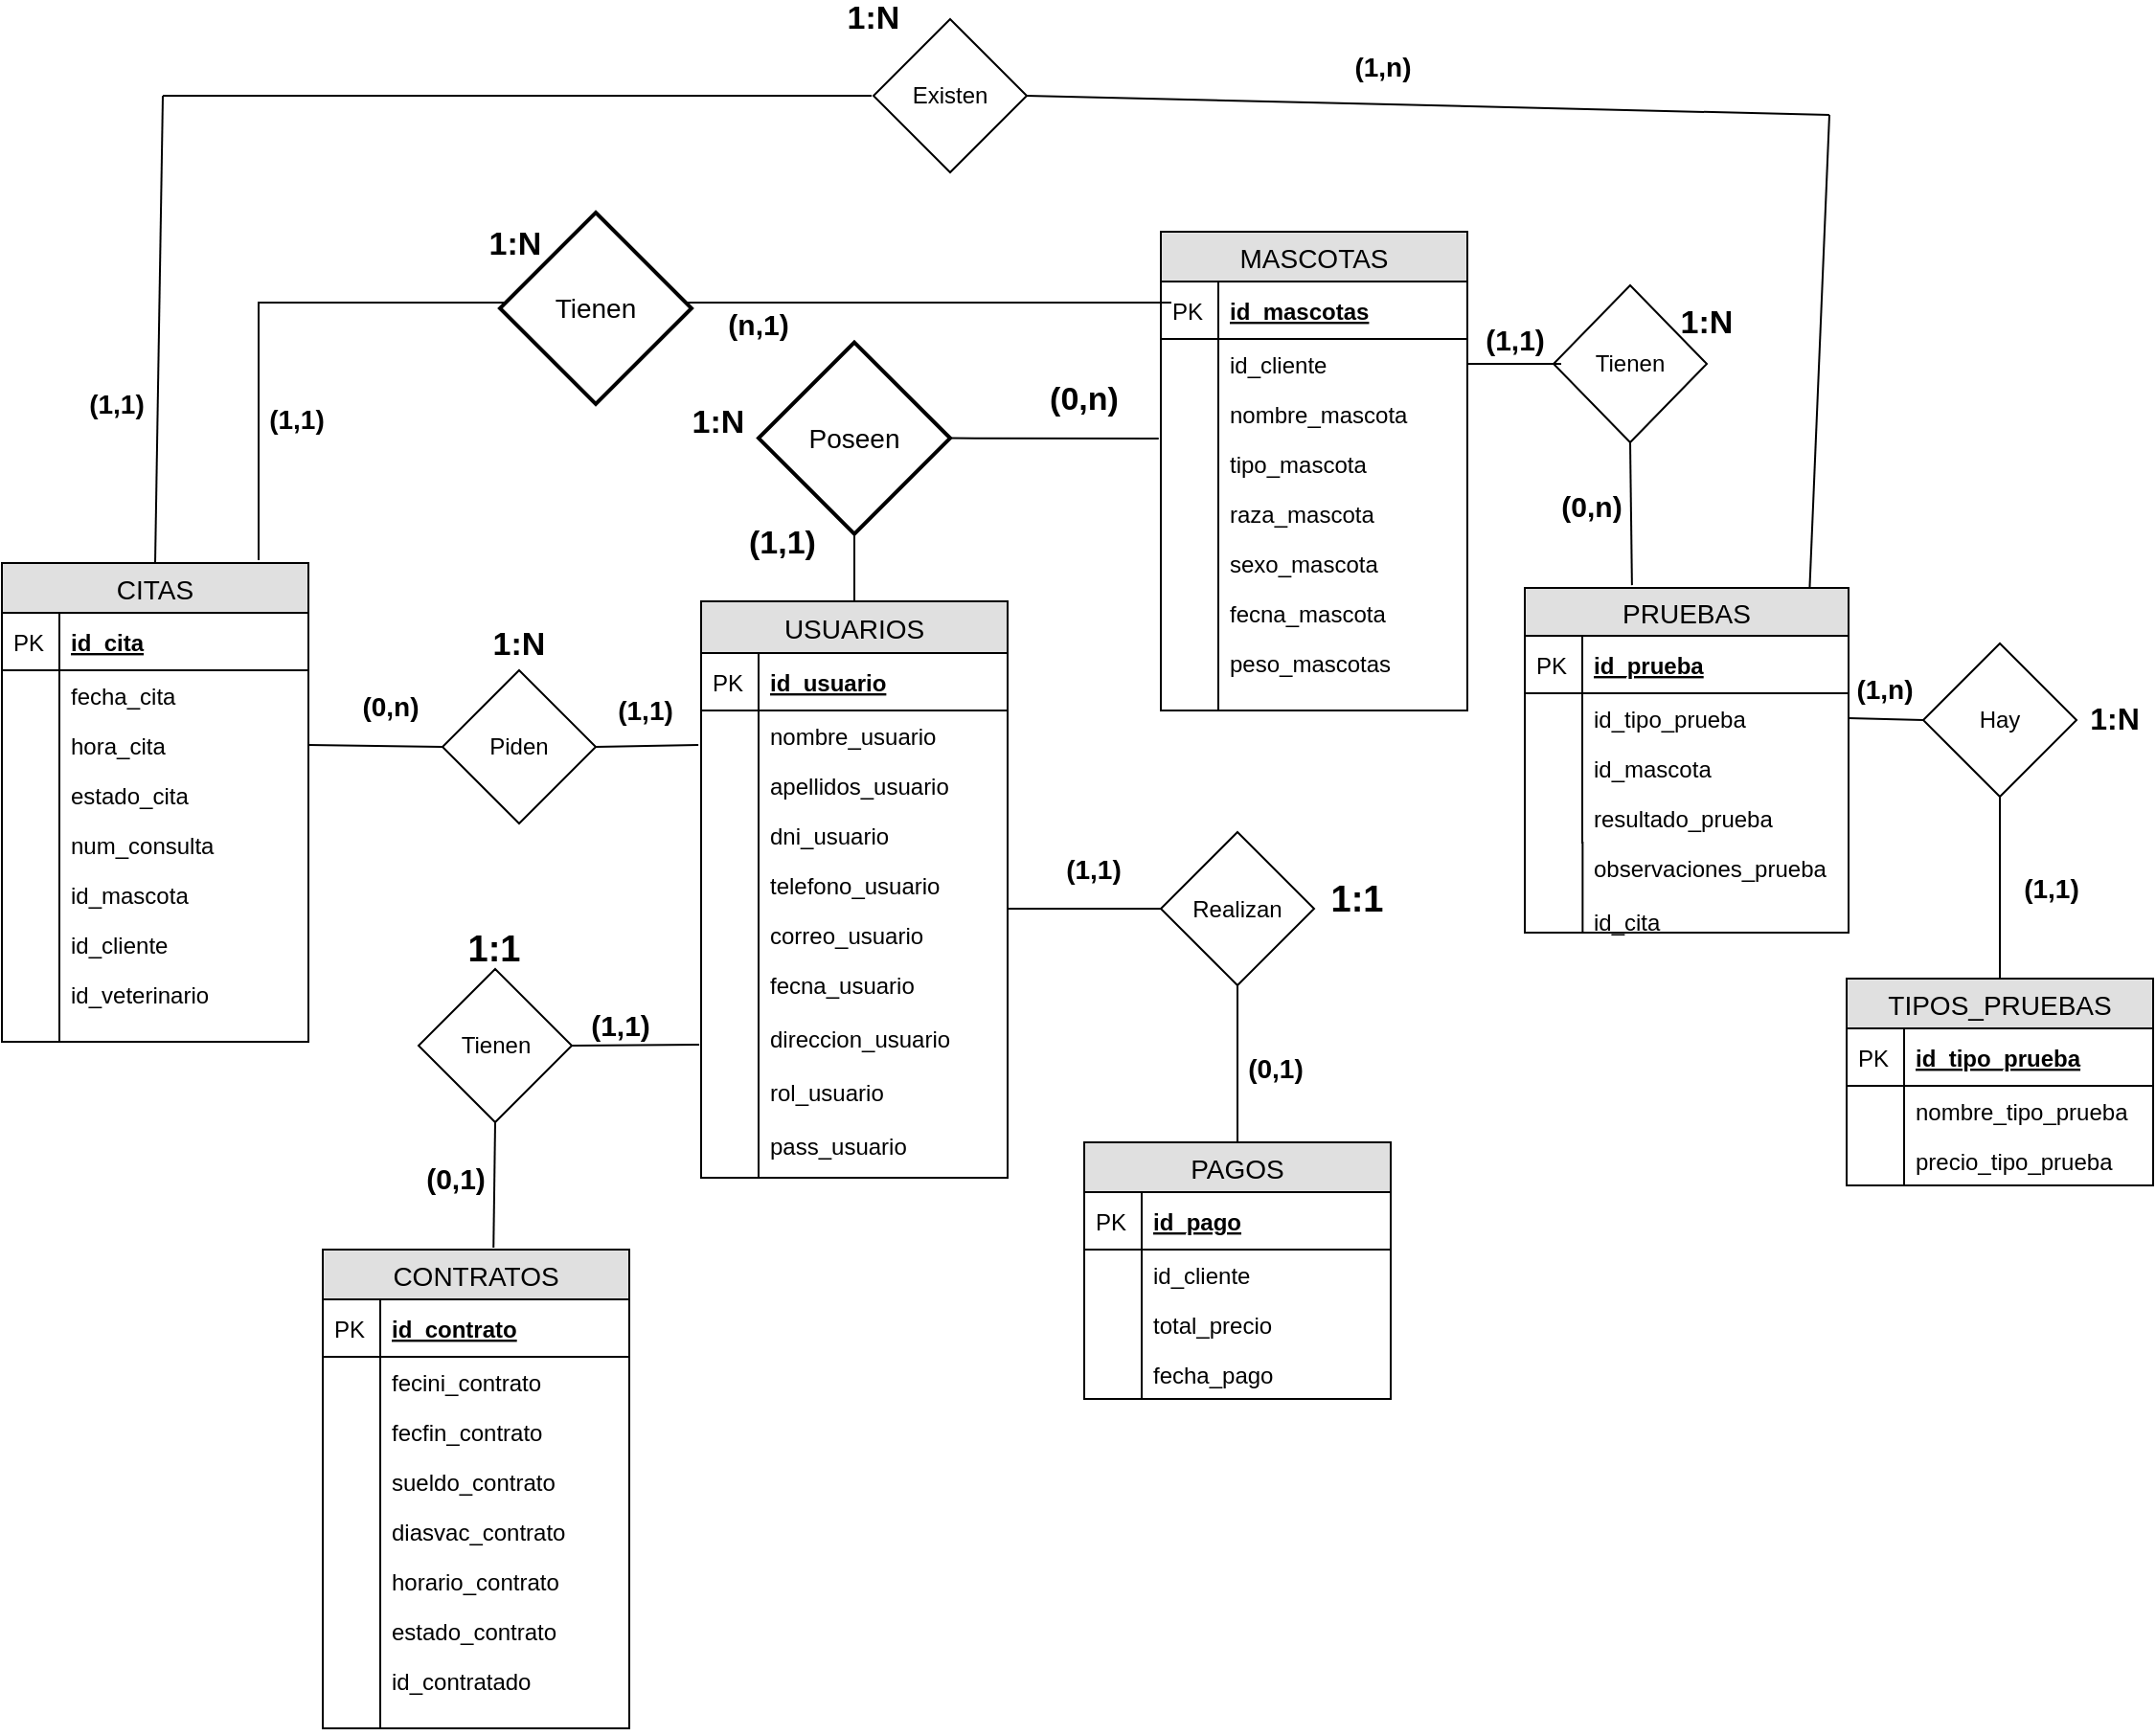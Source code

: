 <mxfile version="10.6.0" type="device"><diagram id="IYb34fMl7x2EvdVLrLcc" name="Page-1"><mxGraphModel dx="2510" dy="917" grid="1" gridSize="10" guides="1" tooltips="1" connect="1" arrows="1" fold="1" page="1" pageScale="1" pageWidth="827" pageHeight="1169" math="0" shadow="0"><root><mxCell id="0"/><mxCell id="1" parent="0"/><mxCell id="CLVACz6pk4VIJfREHLNW-69" value="CITAS" style="swimlane;fontStyle=0;childLayout=stackLayout;horizontal=1;startSize=26;fillColor=#e0e0e0;horizontalStack=0;resizeParent=1;resizeParentMax=0;resizeLast=0;collapsible=1;marginBottom=0;swimlaneFillColor=#ffffff;align=center;fontSize=14;" parent="1" vertex="1"><mxGeometry x="-574" y="404" width="160" height="250" as="geometry"><mxRectangle x="20" y="20" width="70" height="26" as="alternateBounds"/></mxGeometry></mxCell><mxCell id="CLVACz6pk4VIJfREHLNW-70" value="id_cita" style="shape=partialRectangle;top=0;left=0;right=0;bottom=1;align=left;verticalAlign=middle;fillColor=none;spacingLeft=34;spacingRight=4;overflow=hidden;rotatable=0;points=[[0,0.5],[1,0.5]];portConstraint=eastwest;dropTarget=0;fontStyle=5;fontSize=12;" parent="CLVACz6pk4VIJfREHLNW-69" vertex="1"><mxGeometry y="26" width="160" height="30" as="geometry"/></mxCell><mxCell id="CLVACz6pk4VIJfREHLNW-71" value="PK" style="shape=partialRectangle;top=0;left=0;bottom=0;fillColor=none;align=left;verticalAlign=middle;spacingLeft=4;spacingRight=4;overflow=hidden;rotatable=0;points=[];portConstraint=eastwest;part=1;fontSize=12;" parent="CLVACz6pk4VIJfREHLNW-70" vertex="1" connectable="0"><mxGeometry width="30" height="30" as="geometry"/></mxCell><mxCell id="CLVACz6pk4VIJfREHLNW-72" value="fecha_cita" style="shape=partialRectangle;top=0;left=0;right=0;bottom=0;align=left;verticalAlign=top;fillColor=none;spacingLeft=34;spacingRight=4;overflow=hidden;rotatable=0;points=[[0,0.5],[1,0.5]];portConstraint=eastwest;dropTarget=0;fontSize=12;" parent="CLVACz6pk4VIJfREHLNW-69" vertex="1"><mxGeometry y="56" width="160" height="26" as="geometry"/></mxCell><mxCell id="CLVACz6pk4VIJfREHLNW-73" value="" style="shape=partialRectangle;top=0;left=0;bottom=0;fillColor=none;align=left;verticalAlign=top;spacingLeft=4;spacingRight=4;overflow=hidden;rotatable=0;points=[];portConstraint=eastwest;part=1;fontSize=12;" parent="CLVACz6pk4VIJfREHLNW-72" vertex="1" connectable="0"><mxGeometry width="30" height="26" as="geometry"/></mxCell><mxCell id="CLVACz6pk4VIJfREHLNW-74" value="hora_cita" style="shape=partialRectangle;top=0;left=0;right=0;bottom=0;align=left;verticalAlign=top;fillColor=none;spacingLeft=34;spacingRight=4;overflow=hidden;rotatable=0;points=[[0,0.5],[1,0.5]];portConstraint=eastwest;dropTarget=0;fontSize=12;" parent="CLVACz6pk4VIJfREHLNW-69" vertex="1"><mxGeometry y="82" width="160" height="26" as="geometry"/></mxCell><mxCell id="CLVACz6pk4VIJfREHLNW-75" value="" style="shape=partialRectangle;top=0;left=0;bottom=0;fillColor=none;align=left;verticalAlign=top;spacingLeft=4;spacingRight=4;overflow=hidden;rotatable=0;points=[];portConstraint=eastwest;part=1;fontSize=12;" parent="CLVACz6pk4VIJfREHLNW-74" vertex="1" connectable="0"><mxGeometry width="30" height="26" as="geometry"/></mxCell><mxCell id="CLVACz6pk4VIJfREHLNW-147" value="estado_cita" style="shape=partialRectangle;top=0;left=0;right=0;bottom=0;align=left;verticalAlign=top;fillColor=none;spacingLeft=34;spacingRight=4;overflow=hidden;rotatable=0;points=[[0,0.5],[1,0.5]];portConstraint=eastwest;dropTarget=0;fontSize=12;" parent="CLVACz6pk4VIJfREHLNW-69" vertex="1"><mxGeometry y="108" width="160" height="26" as="geometry"/></mxCell><mxCell id="CLVACz6pk4VIJfREHLNW-148" value="" style="shape=partialRectangle;top=0;left=0;bottom=0;fillColor=none;align=left;verticalAlign=top;spacingLeft=4;spacingRight=4;overflow=hidden;rotatable=0;points=[];portConstraint=eastwest;part=1;fontSize=12;" parent="CLVACz6pk4VIJfREHLNW-147" vertex="1" connectable="0"><mxGeometry width="30" height="26" as="geometry"/></mxCell><mxCell id="CLVACz6pk4VIJfREHLNW-149" value="num_consulta" style="shape=partialRectangle;top=0;left=0;right=0;bottom=0;align=left;verticalAlign=top;fillColor=none;spacingLeft=34;spacingRight=4;overflow=hidden;rotatable=0;points=[[0,0.5],[1,0.5]];portConstraint=eastwest;dropTarget=0;fontSize=12;" parent="CLVACz6pk4VIJfREHLNW-69" vertex="1"><mxGeometry y="134" width="160" height="26" as="geometry"/></mxCell><mxCell id="CLVACz6pk4VIJfREHLNW-150" value="" style="shape=partialRectangle;top=0;left=0;bottom=0;fillColor=none;align=left;verticalAlign=top;spacingLeft=4;spacingRight=4;overflow=hidden;rotatable=0;points=[];portConstraint=eastwest;part=1;fontSize=12;" parent="CLVACz6pk4VIJfREHLNW-149" vertex="1" connectable="0"><mxGeometry width="30" height="26" as="geometry"/></mxCell><mxCell id="CLVACz6pk4VIJfREHLNW-151" value="id_mascota" style="shape=partialRectangle;top=0;left=0;right=0;bottom=0;align=left;verticalAlign=top;fillColor=none;spacingLeft=34;spacingRight=4;overflow=hidden;rotatable=0;points=[[0,0.5],[1,0.5]];portConstraint=eastwest;dropTarget=0;fontSize=12;" parent="CLVACz6pk4VIJfREHLNW-69" vertex="1"><mxGeometry y="160" width="160" height="26" as="geometry"/></mxCell><mxCell id="CLVACz6pk4VIJfREHLNW-152" value="" style="shape=partialRectangle;top=0;left=0;bottom=0;fillColor=none;align=left;verticalAlign=top;spacingLeft=4;spacingRight=4;overflow=hidden;rotatable=0;points=[];portConstraint=eastwest;part=1;fontSize=12;" parent="CLVACz6pk4VIJfREHLNW-151" vertex="1" connectable="0"><mxGeometry width="30" height="26" as="geometry"/></mxCell><mxCell id="CLVACz6pk4VIJfREHLNW-157" value="id_cliente" style="shape=partialRectangle;top=0;left=0;right=0;bottom=0;align=left;verticalAlign=top;fillColor=none;spacingLeft=34;spacingRight=4;overflow=hidden;rotatable=0;points=[[0,0.5],[1,0.5]];portConstraint=eastwest;dropTarget=0;fontSize=12;" parent="CLVACz6pk4VIJfREHLNW-69" vertex="1"><mxGeometry y="186" width="160" height="26" as="geometry"/></mxCell><mxCell id="CLVACz6pk4VIJfREHLNW-158" value="" style="shape=partialRectangle;top=0;left=0;bottom=0;fillColor=none;align=left;verticalAlign=top;spacingLeft=4;spacingRight=4;overflow=hidden;rotatable=0;points=[];portConstraint=eastwest;part=1;fontSize=12;" parent="CLVACz6pk4VIJfREHLNW-157" vertex="1" connectable="0"><mxGeometry width="30" height="26" as="geometry"/></mxCell><mxCell id="CLVACz6pk4VIJfREHLNW-76" value="id_veterinario&#10;" style="shape=partialRectangle;top=0;left=0;right=0;bottom=0;align=left;verticalAlign=top;fillColor=none;spacingLeft=34;spacingRight=4;overflow=hidden;rotatable=0;points=[[0,0.5],[1,0.5]];portConstraint=eastwest;dropTarget=0;fontSize=12;" parent="CLVACz6pk4VIJfREHLNW-69" vertex="1"><mxGeometry y="212" width="160" height="38" as="geometry"/></mxCell><mxCell id="CLVACz6pk4VIJfREHLNW-77" value="" style="shape=partialRectangle;top=0;left=0;bottom=0;fillColor=none;align=left;verticalAlign=top;spacingLeft=4;spacingRight=4;overflow=hidden;rotatable=0;points=[];portConstraint=eastwest;part=1;fontSize=12;" parent="CLVACz6pk4VIJfREHLNW-76" vertex="1" connectable="0"><mxGeometry width="30" height="38" as="geometry"/></mxCell><mxCell id="CLVACz6pk4VIJfREHLNW-159" value="CONTRATOS" style="swimlane;fontStyle=0;childLayout=stackLayout;horizontal=1;startSize=26;fillColor=#e0e0e0;horizontalStack=0;resizeParent=1;resizeParentMax=0;resizeLast=0;collapsible=1;marginBottom=0;swimlaneFillColor=#ffffff;align=center;fontSize=14;" parent="1" vertex="1"><mxGeometry x="-406.5" y="762.5" width="160" height="250" as="geometry"><mxRectangle x="20" y="20" width="70" height="26" as="alternateBounds"/></mxGeometry></mxCell><mxCell id="CLVACz6pk4VIJfREHLNW-160" value="id_contrato" style="shape=partialRectangle;top=0;left=0;right=0;bottom=1;align=left;verticalAlign=middle;fillColor=none;spacingLeft=34;spacingRight=4;overflow=hidden;rotatable=0;points=[[0,0.5],[1,0.5]];portConstraint=eastwest;dropTarget=0;fontStyle=5;fontSize=12;" parent="CLVACz6pk4VIJfREHLNW-159" vertex="1"><mxGeometry y="26" width="160" height="30" as="geometry"/></mxCell><mxCell id="CLVACz6pk4VIJfREHLNW-161" value="PK" style="shape=partialRectangle;top=0;left=0;bottom=0;fillColor=none;align=left;verticalAlign=middle;spacingLeft=4;spacingRight=4;overflow=hidden;rotatable=0;points=[];portConstraint=eastwest;part=1;fontSize=12;" parent="CLVACz6pk4VIJfREHLNW-160" vertex="1" connectable="0"><mxGeometry width="30" height="30" as="geometry"/></mxCell><mxCell id="CLVACz6pk4VIJfREHLNW-162" value="fecini_contrato" style="shape=partialRectangle;top=0;left=0;right=0;bottom=0;align=left;verticalAlign=top;fillColor=none;spacingLeft=34;spacingRight=4;overflow=hidden;rotatable=0;points=[[0,0.5],[1,0.5]];portConstraint=eastwest;dropTarget=0;fontSize=12;" parent="CLVACz6pk4VIJfREHLNW-159" vertex="1"><mxGeometry y="56" width="160" height="26" as="geometry"/></mxCell><mxCell id="CLVACz6pk4VIJfREHLNW-163" value="" style="shape=partialRectangle;top=0;left=0;bottom=0;fillColor=none;align=left;verticalAlign=top;spacingLeft=4;spacingRight=4;overflow=hidden;rotatable=0;points=[];portConstraint=eastwest;part=1;fontSize=12;" parent="CLVACz6pk4VIJfREHLNW-162" vertex="1" connectable="0"><mxGeometry width="30" height="26" as="geometry"/></mxCell><mxCell id="CLVACz6pk4VIJfREHLNW-164" value="fecfin_contrato" style="shape=partialRectangle;top=0;left=0;right=0;bottom=0;align=left;verticalAlign=top;fillColor=none;spacingLeft=34;spacingRight=4;overflow=hidden;rotatable=0;points=[[0,0.5],[1,0.5]];portConstraint=eastwest;dropTarget=0;fontSize=12;" parent="CLVACz6pk4VIJfREHLNW-159" vertex="1"><mxGeometry y="82" width="160" height="26" as="geometry"/></mxCell><mxCell id="CLVACz6pk4VIJfREHLNW-165" value="" style="shape=partialRectangle;top=0;left=0;bottom=0;fillColor=none;align=left;verticalAlign=top;spacingLeft=4;spacingRight=4;overflow=hidden;rotatable=0;points=[];portConstraint=eastwest;part=1;fontSize=12;" parent="CLVACz6pk4VIJfREHLNW-164" vertex="1" connectable="0"><mxGeometry width="30" height="26" as="geometry"/></mxCell><mxCell id="CLVACz6pk4VIJfREHLNW-166" value="sueldo_contrato" style="shape=partialRectangle;top=0;left=0;right=0;bottom=0;align=left;verticalAlign=top;fillColor=none;spacingLeft=34;spacingRight=4;overflow=hidden;rotatable=0;points=[[0,0.5],[1,0.5]];portConstraint=eastwest;dropTarget=0;fontSize=12;" parent="CLVACz6pk4VIJfREHLNW-159" vertex="1"><mxGeometry y="108" width="160" height="26" as="geometry"/></mxCell><mxCell id="CLVACz6pk4VIJfREHLNW-167" value="" style="shape=partialRectangle;top=0;left=0;bottom=0;fillColor=none;align=left;verticalAlign=top;spacingLeft=4;spacingRight=4;overflow=hidden;rotatable=0;points=[];portConstraint=eastwest;part=1;fontSize=12;" parent="CLVACz6pk4VIJfREHLNW-166" vertex="1" connectable="0"><mxGeometry width="30" height="26" as="geometry"/></mxCell><mxCell id="CLVACz6pk4VIJfREHLNW-168" value="diasvac_contrato" style="shape=partialRectangle;top=0;left=0;right=0;bottom=0;align=left;verticalAlign=top;fillColor=none;spacingLeft=34;spacingRight=4;overflow=hidden;rotatable=0;points=[[0,0.5],[1,0.5]];portConstraint=eastwest;dropTarget=0;fontSize=12;" parent="CLVACz6pk4VIJfREHLNW-159" vertex="1"><mxGeometry y="134" width="160" height="26" as="geometry"/></mxCell><mxCell id="CLVACz6pk4VIJfREHLNW-169" value="" style="shape=partialRectangle;top=0;left=0;bottom=0;fillColor=none;align=left;verticalAlign=top;spacingLeft=4;spacingRight=4;overflow=hidden;rotatable=0;points=[];portConstraint=eastwest;part=1;fontSize=12;" parent="CLVACz6pk4VIJfREHLNW-168" vertex="1" connectable="0"><mxGeometry width="30" height="26" as="geometry"/></mxCell><mxCell id="CLVACz6pk4VIJfREHLNW-170" value="horario_contrato" style="shape=partialRectangle;top=0;left=0;right=0;bottom=0;align=left;verticalAlign=top;fillColor=none;spacingLeft=34;spacingRight=4;overflow=hidden;rotatable=0;points=[[0,0.5],[1,0.5]];portConstraint=eastwest;dropTarget=0;fontSize=12;" parent="CLVACz6pk4VIJfREHLNW-159" vertex="1"><mxGeometry y="160" width="160" height="26" as="geometry"/></mxCell><mxCell id="CLVACz6pk4VIJfREHLNW-171" value="" style="shape=partialRectangle;top=0;left=0;bottom=0;fillColor=none;align=left;verticalAlign=top;spacingLeft=4;spacingRight=4;overflow=hidden;rotatable=0;points=[];portConstraint=eastwest;part=1;fontSize=12;" parent="CLVACz6pk4VIJfREHLNW-170" vertex="1" connectable="0"><mxGeometry width="30" height="26" as="geometry"/></mxCell><mxCell id="CLVACz6pk4VIJfREHLNW-172" value="estado_contrato" style="shape=partialRectangle;top=0;left=0;right=0;bottom=0;align=left;verticalAlign=top;fillColor=none;spacingLeft=34;spacingRight=4;overflow=hidden;rotatable=0;points=[[0,0.5],[1,0.5]];portConstraint=eastwest;dropTarget=0;fontSize=12;" parent="CLVACz6pk4VIJfREHLNW-159" vertex="1"><mxGeometry y="186" width="160" height="26" as="geometry"/></mxCell><mxCell id="CLVACz6pk4VIJfREHLNW-173" value="" style="shape=partialRectangle;top=0;left=0;bottom=0;fillColor=none;align=left;verticalAlign=top;spacingLeft=4;spacingRight=4;overflow=hidden;rotatable=0;points=[];portConstraint=eastwest;part=1;fontSize=12;" parent="CLVACz6pk4VIJfREHLNW-172" vertex="1" connectable="0"><mxGeometry width="30" height="26" as="geometry"/></mxCell><mxCell id="CLVACz6pk4VIJfREHLNW-174" value="id_contratado&#10;" style="shape=partialRectangle;top=0;left=0;right=0;bottom=0;align=left;verticalAlign=top;fillColor=none;spacingLeft=34;spacingRight=4;overflow=hidden;rotatable=0;points=[[0,0.5],[1,0.5]];portConstraint=eastwest;dropTarget=0;fontSize=12;" parent="CLVACz6pk4VIJfREHLNW-159" vertex="1"><mxGeometry y="212" width="160" height="38" as="geometry"/></mxCell><mxCell id="CLVACz6pk4VIJfREHLNW-175" value="" style="shape=partialRectangle;top=0;left=0;bottom=0;fillColor=none;align=left;verticalAlign=top;spacingLeft=4;spacingRight=4;overflow=hidden;rotatable=0;points=[];portConstraint=eastwest;part=1;fontSize=12;" parent="CLVACz6pk4VIJfREHLNW-174" vertex="1" connectable="0"><mxGeometry width="30" height="38" as="geometry"/></mxCell><mxCell id="CLVACz6pk4VIJfREHLNW-176" value="MASCOTAS" style="swimlane;fontStyle=0;childLayout=stackLayout;horizontal=1;startSize=26;fillColor=#e0e0e0;horizontalStack=0;resizeParent=1;resizeParentMax=0;resizeLast=0;collapsible=1;marginBottom=0;swimlaneFillColor=#ffffff;align=center;fontSize=14;" parent="1" vertex="1"><mxGeometry x="31" y="231" width="160" height="250" as="geometry"><mxRectangle x="20" y="20" width="70" height="26" as="alternateBounds"/></mxGeometry></mxCell><mxCell id="CLVACz6pk4VIJfREHLNW-177" value="id_mascotas" style="shape=partialRectangle;top=0;left=0;right=0;bottom=1;align=left;verticalAlign=middle;fillColor=none;spacingLeft=34;spacingRight=4;overflow=hidden;rotatable=0;points=[[0,0.5],[1,0.5]];portConstraint=eastwest;dropTarget=0;fontStyle=5;fontSize=12;" parent="CLVACz6pk4VIJfREHLNW-176" vertex="1"><mxGeometry y="26" width="160" height="30" as="geometry"/></mxCell><mxCell id="CLVACz6pk4VIJfREHLNW-178" value="PK" style="shape=partialRectangle;top=0;left=0;bottom=0;fillColor=none;align=left;verticalAlign=middle;spacingLeft=4;spacingRight=4;overflow=hidden;rotatable=0;points=[];portConstraint=eastwest;part=1;fontSize=12;" parent="CLVACz6pk4VIJfREHLNW-177" vertex="1" connectable="0"><mxGeometry width="30" height="30" as="geometry"/></mxCell><mxCell id="CLVACz6pk4VIJfREHLNW-179" value="id_cliente" style="shape=partialRectangle;top=0;left=0;right=0;bottom=0;align=left;verticalAlign=top;fillColor=none;spacingLeft=34;spacingRight=4;overflow=hidden;rotatable=0;points=[[0,0.5],[1,0.5]];portConstraint=eastwest;dropTarget=0;fontSize=12;" parent="CLVACz6pk4VIJfREHLNW-176" vertex="1"><mxGeometry y="56" width="160" height="26" as="geometry"/></mxCell><mxCell id="CLVACz6pk4VIJfREHLNW-180" value="" style="shape=partialRectangle;top=0;left=0;bottom=0;fillColor=none;align=left;verticalAlign=top;spacingLeft=4;spacingRight=4;overflow=hidden;rotatable=0;points=[];portConstraint=eastwest;part=1;fontSize=12;" parent="CLVACz6pk4VIJfREHLNW-179" vertex="1" connectable="0"><mxGeometry width="30" height="26" as="geometry"/></mxCell><mxCell id="CLVACz6pk4VIJfREHLNW-181" value="nombre_mascota" style="shape=partialRectangle;top=0;left=0;right=0;bottom=0;align=left;verticalAlign=top;fillColor=none;spacingLeft=34;spacingRight=4;overflow=hidden;rotatable=0;points=[[0,0.5],[1,0.5]];portConstraint=eastwest;dropTarget=0;fontSize=12;" parent="CLVACz6pk4VIJfREHLNW-176" vertex="1"><mxGeometry y="82" width="160" height="26" as="geometry"/></mxCell><mxCell id="CLVACz6pk4VIJfREHLNW-182" value="" style="shape=partialRectangle;top=0;left=0;bottom=0;fillColor=none;align=left;verticalAlign=top;spacingLeft=4;spacingRight=4;overflow=hidden;rotatable=0;points=[];portConstraint=eastwest;part=1;fontSize=12;" parent="CLVACz6pk4VIJfREHLNW-181" vertex="1" connectable="0"><mxGeometry width="30" height="26" as="geometry"/></mxCell><mxCell id="CLVACz6pk4VIJfREHLNW-183" value="tipo_mascota" style="shape=partialRectangle;top=0;left=0;right=0;bottom=0;align=left;verticalAlign=top;fillColor=none;spacingLeft=34;spacingRight=4;overflow=hidden;rotatable=0;points=[[0,0.5],[1,0.5]];portConstraint=eastwest;dropTarget=0;fontSize=12;" parent="CLVACz6pk4VIJfREHLNW-176" vertex="1"><mxGeometry y="108" width="160" height="26" as="geometry"/></mxCell><mxCell id="CLVACz6pk4VIJfREHLNW-184" value="" style="shape=partialRectangle;top=0;left=0;bottom=0;fillColor=none;align=left;verticalAlign=top;spacingLeft=4;spacingRight=4;overflow=hidden;rotatable=0;points=[];portConstraint=eastwest;part=1;fontSize=12;" parent="CLVACz6pk4VIJfREHLNW-183" vertex="1" connectable="0"><mxGeometry width="30" height="26" as="geometry"/></mxCell><mxCell id="CLVACz6pk4VIJfREHLNW-185" value="raza_mascota" style="shape=partialRectangle;top=0;left=0;right=0;bottom=0;align=left;verticalAlign=top;fillColor=none;spacingLeft=34;spacingRight=4;overflow=hidden;rotatable=0;points=[[0,0.5],[1,0.5]];portConstraint=eastwest;dropTarget=0;fontSize=12;" parent="CLVACz6pk4VIJfREHLNW-176" vertex="1"><mxGeometry y="134" width="160" height="26" as="geometry"/></mxCell><mxCell id="CLVACz6pk4VIJfREHLNW-186" value="" style="shape=partialRectangle;top=0;left=0;bottom=0;fillColor=none;align=left;verticalAlign=top;spacingLeft=4;spacingRight=4;overflow=hidden;rotatable=0;points=[];portConstraint=eastwest;part=1;fontSize=12;" parent="CLVACz6pk4VIJfREHLNW-185" vertex="1" connectable="0"><mxGeometry width="30" height="26" as="geometry"/></mxCell><mxCell id="CLVACz6pk4VIJfREHLNW-187" value="sexo_mascota" style="shape=partialRectangle;top=0;left=0;right=0;bottom=0;align=left;verticalAlign=top;fillColor=none;spacingLeft=34;spacingRight=4;overflow=hidden;rotatable=0;points=[[0,0.5],[1,0.5]];portConstraint=eastwest;dropTarget=0;fontSize=12;" parent="CLVACz6pk4VIJfREHLNW-176" vertex="1"><mxGeometry y="160" width="160" height="26" as="geometry"/></mxCell><mxCell id="CLVACz6pk4VIJfREHLNW-188" value="" style="shape=partialRectangle;top=0;left=0;bottom=0;fillColor=none;align=left;verticalAlign=top;spacingLeft=4;spacingRight=4;overflow=hidden;rotatable=0;points=[];portConstraint=eastwest;part=1;fontSize=12;" parent="CLVACz6pk4VIJfREHLNW-187" vertex="1" connectable="0"><mxGeometry width="30" height="26" as="geometry"/></mxCell><mxCell id="CLVACz6pk4VIJfREHLNW-189" value="fecna_mascota" style="shape=partialRectangle;top=0;left=0;right=0;bottom=0;align=left;verticalAlign=top;fillColor=none;spacingLeft=34;spacingRight=4;overflow=hidden;rotatable=0;points=[[0,0.5],[1,0.5]];portConstraint=eastwest;dropTarget=0;fontSize=12;" parent="CLVACz6pk4VIJfREHLNW-176" vertex="1"><mxGeometry y="186" width="160" height="26" as="geometry"/></mxCell><mxCell id="CLVACz6pk4VIJfREHLNW-190" value="" style="shape=partialRectangle;top=0;left=0;bottom=0;fillColor=none;align=left;verticalAlign=top;spacingLeft=4;spacingRight=4;overflow=hidden;rotatable=0;points=[];portConstraint=eastwest;part=1;fontSize=12;" parent="CLVACz6pk4VIJfREHLNW-189" vertex="1" connectable="0"><mxGeometry width="30" height="26" as="geometry"/></mxCell><mxCell id="CLVACz6pk4VIJfREHLNW-191" value="peso_mascotas&#10;" style="shape=partialRectangle;top=0;left=0;right=0;bottom=0;align=left;verticalAlign=top;fillColor=none;spacingLeft=34;spacingRight=4;overflow=hidden;rotatable=0;points=[[0,0.5],[1,0.5]];portConstraint=eastwest;dropTarget=0;fontSize=12;" parent="CLVACz6pk4VIJfREHLNW-176" vertex="1"><mxGeometry y="212" width="160" height="38" as="geometry"/></mxCell><mxCell id="CLVACz6pk4VIJfREHLNW-192" value="" style="shape=partialRectangle;top=0;left=0;bottom=0;fillColor=none;align=left;verticalAlign=top;spacingLeft=4;spacingRight=4;overflow=hidden;rotatable=0;points=[];portConstraint=eastwest;part=1;fontSize=12;" parent="CLVACz6pk4VIJfREHLNW-191" vertex="1" connectable="0"><mxGeometry width="30" height="38" as="geometry"/></mxCell><mxCell id="CLVACz6pk4VIJfREHLNW-193" value="PAGOS" style="swimlane;fontStyle=0;childLayout=stackLayout;horizontal=1;startSize=26;fillColor=#e0e0e0;horizontalStack=0;resizeParent=1;resizeParentMax=0;resizeLast=0;collapsible=1;marginBottom=0;swimlaneFillColor=#ffffff;align=center;fontSize=14;" parent="1" vertex="1"><mxGeometry x="-9" y="706.5" width="160" height="134" as="geometry"><mxRectangle x="20" y="20" width="70" height="26" as="alternateBounds"/></mxGeometry></mxCell><mxCell id="CLVACz6pk4VIJfREHLNW-194" value="id_pago" style="shape=partialRectangle;top=0;left=0;right=0;bottom=1;align=left;verticalAlign=middle;fillColor=none;spacingLeft=34;spacingRight=4;overflow=hidden;rotatable=0;points=[[0,0.5],[1,0.5]];portConstraint=eastwest;dropTarget=0;fontStyle=5;fontSize=12;" parent="CLVACz6pk4VIJfREHLNW-193" vertex="1"><mxGeometry y="26" width="160" height="30" as="geometry"/></mxCell><mxCell id="CLVACz6pk4VIJfREHLNW-195" value="PK" style="shape=partialRectangle;top=0;left=0;bottom=0;fillColor=none;align=left;verticalAlign=middle;spacingLeft=4;spacingRight=4;overflow=hidden;rotatable=0;points=[];portConstraint=eastwest;part=1;fontSize=12;" parent="CLVACz6pk4VIJfREHLNW-194" vertex="1" connectable="0"><mxGeometry width="30" height="30" as="geometry"/></mxCell><mxCell id="CLVACz6pk4VIJfREHLNW-196" value="id_cliente" style="shape=partialRectangle;top=0;left=0;right=0;bottom=0;align=left;verticalAlign=top;fillColor=none;spacingLeft=34;spacingRight=4;overflow=hidden;rotatable=0;points=[[0,0.5],[1,0.5]];portConstraint=eastwest;dropTarget=0;fontSize=12;" parent="CLVACz6pk4VIJfREHLNW-193" vertex="1"><mxGeometry y="56" width="160" height="26" as="geometry"/></mxCell><mxCell id="CLVACz6pk4VIJfREHLNW-197" value="" style="shape=partialRectangle;top=0;left=0;bottom=0;fillColor=none;align=left;verticalAlign=top;spacingLeft=4;spacingRight=4;overflow=hidden;rotatable=0;points=[];portConstraint=eastwest;part=1;fontSize=12;" parent="CLVACz6pk4VIJfREHLNW-196" vertex="1" connectable="0"><mxGeometry width="30" height="26" as="geometry"/></mxCell><mxCell id="CLVACz6pk4VIJfREHLNW-198" value="total_precio" style="shape=partialRectangle;top=0;left=0;right=0;bottom=0;align=left;verticalAlign=top;fillColor=none;spacingLeft=34;spacingRight=4;overflow=hidden;rotatable=0;points=[[0,0.5],[1,0.5]];portConstraint=eastwest;dropTarget=0;fontSize=12;" parent="CLVACz6pk4VIJfREHLNW-193" vertex="1"><mxGeometry y="82" width="160" height="26" as="geometry"/></mxCell><mxCell id="CLVACz6pk4VIJfREHLNW-199" value="" style="shape=partialRectangle;top=0;left=0;bottom=0;fillColor=none;align=left;verticalAlign=top;spacingLeft=4;spacingRight=4;overflow=hidden;rotatable=0;points=[];portConstraint=eastwest;part=1;fontSize=12;" parent="CLVACz6pk4VIJfREHLNW-198" vertex="1" connectable="0"><mxGeometry width="30" height="26" as="geometry"/></mxCell><mxCell id="CLVACz6pk4VIJfREHLNW-200" value="fecha_pago" style="shape=partialRectangle;top=0;left=0;right=0;bottom=0;align=left;verticalAlign=top;fillColor=none;spacingLeft=34;spacingRight=4;overflow=hidden;rotatable=0;points=[[0,0.5],[1,0.5]];portConstraint=eastwest;dropTarget=0;fontSize=12;" parent="CLVACz6pk4VIJfREHLNW-193" vertex="1"><mxGeometry y="108" width="160" height="26" as="geometry"/></mxCell><mxCell id="CLVACz6pk4VIJfREHLNW-201" value="" style="shape=partialRectangle;top=0;left=0;bottom=0;fillColor=none;align=left;verticalAlign=top;spacingLeft=4;spacingRight=4;overflow=hidden;rotatable=0;points=[];portConstraint=eastwest;part=1;fontSize=12;" parent="CLVACz6pk4VIJfREHLNW-200" vertex="1" connectable="0"><mxGeometry width="30" height="26" as="geometry"/></mxCell><mxCell id="CLVACz6pk4VIJfREHLNW-210" value="PRUEBAS" style="swimlane;fontStyle=0;childLayout=stackLayout;horizontal=1;startSize=25;fillColor=#e0e0e0;horizontalStack=0;resizeParent=1;resizeParentMax=0;resizeLast=0;collapsible=1;marginBottom=0;swimlaneFillColor=#ffffff;align=center;fontSize=14;" parent="1" vertex="1"><mxGeometry x="221" y="417" width="169" height="180" as="geometry"><mxRectangle x="20" y="20" width="70" height="26" as="alternateBounds"/></mxGeometry></mxCell><mxCell id="CLVACz6pk4VIJfREHLNW-211" value="id_prueba" style="shape=partialRectangle;top=0;left=0;right=0;bottom=1;align=left;verticalAlign=middle;fillColor=none;spacingLeft=34;spacingRight=4;overflow=hidden;rotatable=0;points=[[0,0.5],[1,0.5]];portConstraint=eastwest;dropTarget=0;fontStyle=5;fontSize=12;" parent="CLVACz6pk4VIJfREHLNW-210" vertex="1"><mxGeometry y="25" width="169" height="30" as="geometry"/></mxCell><mxCell id="CLVACz6pk4VIJfREHLNW-212" value="PK" style="shape=partialRectangle;top=0;left=0;bottom=0;fillColor=none;align=left;verticalAlign=middle;spacingLeft=4;spacingRight=4;overflow=hidden;rotatable=0;points=[];portConstraint=eastwest;part=1;fontSize=12;" parent="CLVACz6pk4VIJfREHLNW-211" vertex="1" connectable="0"><mxGeometry width="30" height="30" as="geometry"/></mxCell><mxCell id="CLVACz6pk4VIJfREHLNW-213" value="id_tipo_prueba" style="shape=partialRectangle;top=0;left=0;right=0;bottom=0;align=left;verticalAlign=top;fillColor=none;spacingLeft=34;spacingRight=4;overflow=hidden;rotatable=0;points=[[0,0.5],[1,0.5]];portConstraint=eastwest;dropTarget=0;fontSize=12;" parent="CLVACz6pk4VIJfREHLNW-210" vertex="1"><mxGeometry y="55" width="169" height="26" as="geometry"/></mxCell><mxCell id="CLVACz6pk4VIJfREHLNW-214" value="" style="shape=partialRectangle;top=0;left=0;bottom=0;fillColor=none;align=left;verticalAlign=top;spacingLeft=4;spacingRight=4;overflow=hidden;rotatable=0;points=[];portConstraint=eastwest;part=1;fontSize=12;" parent="CLVACz6pk4VIJfREHLNW-213" vertex="1" connectable="0"><mxGeometry width="30" height="26" as="geometry"/></mxCell><mxCell id="CLVACz6pk4VIJfREHLNW-215" value="id_mascota" style="shape=partialRectangle;top=0;left=0;right=0;bottom=0;align=left;verticalAlign=top;fillColor=none;spacingLeft=34;spacingRight=4;overflow=hidden;rotatable=0;points=[[0,0.5],[1,0.5]];portConstraint=eastwest;dropTarget=0;fontSize=12;" parent="CLVACz6pk4VIJfREHLNW-210" vertex="1"><mxGeometry y="81" width="169" height="26" as="geometry"/></mxCell><mxCell id="CLVACz6pk4VIJfREHLNW-216" value="" style="shape=partialRectangle;top=0;left=0;bottom=0;fillColor=none;align=left;verticalAlign=top;spacingLeft=4;spacingRight=4;overflow=hidden;rotatable=0;points=[];portConstraint=eastwest;part=1;fontSize=12;" parent="CLVACz6pk4VIJfREHLNW-215" vertex="1" connectable="0"><mxGeometry width="30" height="26" as="geometry"/></mxCell><mxCell id="CLVACz6pk4VIJfREHLNW-217" value="resultado_prueba" style="shape=partialRectangle;top=0;left=0;right=0;bottom=0;align=left;verticalAlign=top;fillColor=none;spacingLeft=34;spacingRight=4;overflow=hidden;rotatable=0;points=[[0,0.5],[1,0.5]];portConstraint=eastwest;dropTarget=0;fontSize=12;" parent="CLVACz6pk4VIJfREHLNW-210" vertex="1"><mxGeometry y="107" width="169" height="26" as="geometry"/></mxCell><mxCell id="CLVACz6pk4VIJfREHLNW-218" value="" style="shape=partialRectangle;top=0;left=0;bottom=0;fillColor=none;align=left;verticalAlign=top;spacingLeft=4;spacingRight=4;overflow=hidden;rotatable=0;points=[];portConstraint=eastwest;part=1;fontSize=12;" parent="CLVACz6pk4VIJfREHLNW-217" vertex="1" connectable="0"><mxGeometry width="30" height="26" as="geometry"/></mxCell><mxCell id="CLVACz6pk4VIJfREHLNW-219" value="observaciones_prueba&#10;&#10;id_cita&#10;" style="shape=partialRectangle;top=0;left=0;right=0;bottom=0;align=left;verticalAlign=top;fillColor=none;spacingLeft=34;spacingRight=4;overflow=hidden;rotatable=0;points=[[0,0.5],[1,0.5]];portConstraint=eastwest;dropTarget=0;fontSize=12;" parent="CLVACz6pk4VIJfREHLNW-210" vertex="1"><mxGeometry y="133" width="169" height="47" as="geometry"/></mxCell><mxCell id="CLVACz6pk4VIJfREHLNW-220" value="" style="shape=partialRectangle;top=0;left=0;bottom=0;fillColor=none;align=left;verticalAlign=top;spacingLeft=4;spacingRight=4;overflow=hidden;rotatable=0;points=[];portConstraint=eastwest;part=1;fontSize=12;" parent="CLVACz6pk4VIJfREHLNW-219" vertex="1" connectable="0"><mxGeometry width="30.178" height="47" as="geometry"/></mxCell><mxCell id="CLVACz6pk4VIJfREHLNW-227" value="TIPOS_PRUEBAS" style="swimlane;fontStyle=0;childLayout=stackLayout;horizontal=1;startSize=26;fillColor=#e0e0e0;horizontalStack=0;resizeParent=1;resizeParentMax=0;resizeLast=0;collapsible=1;marginBottom=0;swimlaneFillColor=#ffffff;align=center;fontSize=14;" parent="1" vertex="1"><mxGeometry x="389" y="621" width="160" height="108" as="geometry"><mxRectangle x="20" y="20" width="70" height="26" as="alternateBounds"/></mxGeometry></mxCell><mxCell id="CLVACz6pk4VIJfREHLNW-228" value="id_tipo_prueba" style="shape=partialRectangle;top=0;left=0;right=0;bottom=1;align=left;verticalAlign=middle;fillColor=none;spacingLeft=34;spacingRight=4;overflow=hidden;rotatable=0;points=[[0,0.5],[1,0.5]];portConstraint=eastwest;dropTarget=0;fontStyle=5;fontSize=12;" parent="CLVACz6pk4VIJfREHLNW-227" vertex="1"><mxGeometry y="26" width="160" height="30" as="geometry"/></mxCell><mxCell id="CLVACz6pk4VIJfREHLNW-229" value="PK" style="shape=partialRectangle;top=0;left=0;bottom=0;fillColor=none;align=left;verticalAlign=middle;spacingLeft=4;spacingRight=4;overflow=hidden;rotatable=0;points=[];portConstraint=eastwest;part=1;fontSize=12;" parent="CLVACz6pk4VIJfREHLNW-228" vertex="1" connectable="0"><mxGeometry width="30" height="30" as="geometry"/></mxCell><mxCell id="CLVACz6pk4VIJfREHLNW-230" value="nombre_tipo_prueba" style="shape=partialRectangle;top=0;left=0;right=0;bottom=0;align=left;verticalAlign=top;fillColor=none;spacingLeft=34;spacingRight=4;overflow=hidden;rotatable=0;points=[[0,0.5],[1,0.5]];portConstraint=eastwest;dropTarget=0;fontSize=12;" parent="CLVACz6pk4VIJfREHLNW-227" vertex="1"><mxGeometry y="56" width="160" height="26" as="geometry"/></mxCell><mxCell id="CLVACz6pk4VIJfREHLNW-231" value="" style="shape=partialRectangle;top=0;left=0;bottom=0;fillColor=none;align=left;verticalAlign=top;spacingLeft=4;spacingRight=4;overflow=hidden;rotatable=0;points=[];portConstraint=eastwest;part=1;fontSize=12;" parent="CLVACz6pk4VIJfREHLNW-230" vertex="1" connectable="0"><mxGeometry width="30" height="26" as="geometry"/></mxCell><mxCell id="CLVACz6pk4VIJfREHLNW-232" value="precio_tipo_prueba" style="shape=partialRectangle;top=0;left=0;right=0;bottom=0;align=left;verticalAlign=top;fillColor=none;spacingLeft=34;spacingRight=4;overflow=hidden;rotatable=0;points=[[0,0.5],[1,0.5]];portConstraint=eastwest;dropTarget=0;fontSize=12;" parent="CLVACz6pk4VIJfREHLNW-227" vertex="1"><mxGeometry y="82" width="160" height="26" as="geometry"/></mxCell><mxCell id="CLVACz6pk4VIJfREHLNW-233" value="" style="shape=partialRectangle;top=0;left=0;bottom=0;fillColor=none;align=left;verticalAlign=top;spacingLeft=4;spacingRight=4;overflow=hidden;rotatable=0;points=[];portConstraint=eastwest;part=1;fontSize=12;" parent="CLVACz6pk4VIJfREHLNW-232" vertex="1" connectable="0"><mxGeometry width="30" height="26" as="geometry"/></mxCell><mxCell id="CLVACz6pk4VIJfREHLNW-236" value="USUARIOS" style="swimlane;fontStyle=0;childLayout=stackLayout;horizontal=1;startSize=27;fillColor=#e0e0e0;horizontalStack=0;resizeParent=1;resizeParentMax=0;resizeLast=0;collapsible=1;marginBottom=0;swimlaneFillColor=#ffffff;align=center;fontSize=14;" parent="1" vertex="1"><mxGeometry x="-209" y="424" width="160" height="301" as="geometry"><mxRectangle x="20" y="20" width="70" height="26" as="alternateBounds"/></mxGeometry></mxCell><mxCell id="CLVACz6pk4VIJfREHLNW-237" value="id_usuario" style="shape=partialRectangle;top=0;left=0;right=0;bottom=1;align=left;verticalAlign=middle;fillColor=none;spacingLeft=34;spacingRight=4;overflow=hidden;rotatable=0;points=[[0,0.5],[1,0.5]];portConstraint=eastwest;dropTarget=0;fontStyle=5;fontSize=12;" parent="CLVACz6pk4VIJfREHLNW-236" vertex="1"><mxGeometry y="27" width="160" height="30" as="geometry"/></mxCell><mxCell id="CLVACz6pk4VIJfREHLNW-238" value="PK" style="shape=partialRectangle;top=0;left=0;bottom=0;fillColor=none;align=left;verticalAlign=middle;spacingLeft=4;spacingRight=4;overflow=hidden;rotatable=0;points=[];portConstraint=eastwest;part=1;fontSize=12;" parent="CLVACz6pk4VIJfREHLNW-237" vertex="1" connectable="0"><mxGeometry width="30" height="30" as="geometry"/></mxCell><mxCell id="CLVACz6pk4VIJfREHLNW-239" value="nombre_usuario" style="shape=partialRectangle;top=0;left=0;right=0;bottom=0;align=left;verticalAlign=top;fillColor=none;spacingLeft=34;spacingRight=4;overflow=hidden;rotatable=0;points=[[0,0.5],[1,0.5]];portConstraint=eastwest;dropTarget=0;fontSize=12;" parent="CLVACz6pk4VIJfREHLNW-236" vertex="1"><mxGeometry y="57" width="160" height="26" as="geometry"/></mxCell><mxCell id="CLVACz6pk4VIJfREHLNW-240" value="" style="shape=partialRectangle;top=0;left=0;bottom=0;fillColor=none;align=left;verticalAlign=top;spacingLeft=4;spacingRight=4;overflow=hidden;rotatable=0;points=[];portConstraint=eastwest;part=1;fontSize=12;" parent="CLVACz6pk4VIJfREHLNW-239" vertex="1" connectable="0"><mxGeometry width="30" height="26" as="geometry"/></mxCell><mxCell id="CLVACz6pk4VIJfREHLNW-241" value="apellidos_usuario" style="shape=partialRectangle;top=0;left=0;right=0;bottom=0;align=left;verticalAlign=top;fillColor=none;spacingLeft=34;spacingRight=4;overflow=hidden;rotatable=0;points=[[0,0.5],[1,0.5]];portConstraint=eastwest;dropTarget=0;fontSize=12;" parent="CLVACz6pk4VIJfREHLNW-236" vertex="1"><mxGeometry y="83" width="160" height="26" as="geometry"/></mxCell><mxCell id="CLVACz6pk4VIJfREHLNW-242" value="" style="shape=partialRectangle;top=0;left=0;bottom=0;fillColor=none;align=left;verticalAlign=top;spacingLeft=4;spacingRight=4;overflow=hidden;rotatable=0;points=[];portConstraint=eastwest;part=1;fontSize=12;" parent="CLVACz6pk4VIJfREHLNW-241" vertex="1" connectable="0"><mxGeometry width="30" height="26" as="geometry"/></mxCell><mxCell id="CLVACz6pk4VIJfREHLNW-243" value="dni_usuario" style="shape=partialRectangle;top=0;left=0;right=0;bottom=0;align=left;verticalAlign=top;fillColor=none;spacingLeft=34;spacingRight=4;overflow=hidden;rotatable=0;points=[[0,0.5],[1,0.5]];portConstraint=eastwest;dropTarget=0;fontSize=12;" parent="CLVACz6pk4VIJfREHLNW-236" vertex="1"><mxGeometry y="109" width="160" height="26" as="geometry"/></mxCell><mxCell id="CLVACz6pk4VIJfREHLNW-244" value="" style="shape=partialRectangle;top=0;left=0;bottom=0;fillColor=none;align=left;verticalAlign=top;spacingLeft=4;spacingRight=4;overflow=hidden;rotatable=0;points=[];portConstraint=eastwest;part=1;fontSize=12;" parent="CLVACz6pk4VIJfREHLNW-243" vertex="1" connectable="0"><mxGeometry width="30" height="26" as="geometry"/></mxCell><mxCell id="CLVACz6pk4VIJfREHLNW-245" value="telefono_usuario" style="shape=partialRectangle;top=0;left=0;right=0;bottom=0;align=left;verticalAlign=top;fillColor=none;spacingLeft=34;spacingRight=4;overflow=hidden;rotatable=0;points=[[0,0.5],[1,0.5]];portConstraint=eastwest;dropTarget=0;fontSize=12;" parent="CLVACz6pk4VIJfREHLNW-236" vertex="1"><mxGeometry y="135" width="160" height="26" as="geometry"/></mxCell><mxCell id="CLVACz6pk4VIJfREHLNW-246" value="" style="shape=partialRectangle;top=0;left=0;bottom=0;fillColor=none;align=left;verticalAlign=top;spacingLeft=4;spacingRight=4;overflow=hidden;rotatable=0;points=[];portConstraint=eastwest;part=1;fontSize=12;" parent="CLVACz6pk4VIJfREHLNW-245" vertex="1" connectable="0"><mxGeometry width="30" height="26" as="geometry"/></mxCell><mxCell id="CLVACz6pk4VIJfREHLNW-247" value="correo_usuario" style="shape=partialRectangle;top=0;left=0;right=0;bottom=0;align=left;verticalAlign=top;fillColor=none;spacingLeft=34;spacingRight=4;overflow=hidden;rotatable=0;points=[[0,0.5],[1,0.5]];portConstraint=eastwest;dropTarget=0;fontSize=12;" parent="CLVACz6pk4VIJfREHLNW-236" vertex="1"><mxGeometry y="161" width="160" height="26" as="geometry"/></mxCell><mxCell id="CLVACz6pk4VIJfREHLNW-248" value="" style="shape=partialRectangle;top=0;left=0;bottom=0;fillColor=none;align=left;verticalAlign=top;spacingLeft=4;spacingRight=4;overflow=hidden;rotatable=0;points=[];portConstraint=eastwest;part=1;fontSize=12;" parent="CLVACz6pk4VIJfREHLNW-247" vertex="1" connectable="0"><mxGeometry width="30" height="26" as="geometry"/></mxCell><mxCell id="CLVACz6pk4VIJfREHLNW-249" value="fecna_usuario&#10;&#10;direccion_usuario&#10;&#10;rol_usuario&#10;&#10;pass_usuario&#10;" style="shape=partialRectangle;top=0;left=0;right=0;bottom=0;align=left;verticalAlign=top;fillColor=none;spacingLeft=34;spacingRight=4;overflow=hidden;rotatable=0;points=[[0,0.5],[1,0.5]];portConstraint=eastwest;dropTarget=0;fontSize=12;" parent="CLVACz6pk4VIJfREHLNW-236" vertex="1"><mxGeometry y="187" width="160" height="114" as="geometry"/></mxCell><mxCell id="CLVACz6pk4VIJfREHLNW-250" value="" style="shape=partialRectangle;top=0;left=0;bottom=0;fillColor=none;align=left;verticalAlign=top;spacingLeft=4;spacingRight=4;overflow=hidden;rotatable=0;points=[];portConstraint=eastwest;part=1;fontSize=12;" parent="CLVACz6pk4VIJfREHLNW-249" vertex="1" connectable="0"><mxGeometry width="30" height="114" as="geometry"/></mxCell><mxCell id="CLVACz6pk4VIJfREHLNW-258" value="Poseen" style="shape=rhombus;strokeWidth=2;fontSize=17;perimeter=rhombusPerimeter;whiteSpace=wrap;html=1;align=center;fontSize=14;" parent="1" vertex="1"><mxGeometry x="-179" y="288.794" width="100" height="100" as="geometry"/></mxCell><mxCell id="CLVACz6pk4VIJfREHLNW-280" value="&lt;b style=&quot;line-height: 130%&quot;&gt;&lt;font style=&quot;font-size: 17px&quot;&gt;(1,1)&lt;/font&gt;&lt;/b&gt;" style="text;html=1;strokeColor=none;fillColor=none;align=center;verticalAlign=middle;whiteSpace=wrap;rounded=0;" parent="1" vertex="1"><mxGeometry x="-194" y="384" width="55" height="20" as="geometry"/></mxCell><mxCell id="CLVACz6pk4VIJfREHLNW-281" value="&lt;b style=&quot;line-height: 130%&quot;&gt;&lt;font style=&quot;font-size: 17px&quot;&gt;(0,n)&lt;/font&gt;&lt;/b&gt;" style="text;html=1;strokeColor=none;fillColor=none;align=center;verticalAlign=middle;whiteSpace=wrap;rounded=0;" parent="1" vertex="1"><mxGeometry x="-34" y="311" width="50" height="15" as="geometry"/></mxCell><mxCell id="CLVACz6pk4VIJfREHLNW-283" value="" style="endArrow=none;html=1;exitX=1;exitY=0.5;exitDx=0;exitDy=0;entryX=-0.009;entryY=0.692;entryDx=0;entryDy=0;entryPerimeter=0;" parent="1" source="CLVACz6pk4VIJfREHLNW-284" target="CLVACz6pk4VIJfREHLNW-239" edge="1"><mxGeometry width="50" height="50" relative="1" as="geometry"><mxPoint x="-528" y="577.5" as="sourcePoint"/><mxPoint x="-532" y="525.5" as="targetPoint"/></mxGeometry></mxCell><mxCell id="CLVACz6pk4VIJfREHLNW-284" value="Piden" style="rhombus;whiteSpace=wrap;html=1;" parent="1" vertex="1"><mxGeometry x="-344" y="460" width="80" height="80" as="geometry"/></mxCell><mxCell id="CLVACz6pk4VIJfREHLNW-286" value="" style="endArrow=none;html=1;entryX=0;entryY=0.5;entryDx=0;entryDy=0;exitX=1;exitY=0.5;exitDx=0;exitDy=0;" parent="1" source="CLVACz6pk4VIJfREHLNW-74" target="CLVACz6pk4VIJfREHLNW-284" edge="1"><mxGeometry width="50" height="50" relative="1" as="geometry"><mxPoint x="-364" y="737.5" as="sourcePoint"/><mxPoint x="-524" y="657.5" as="targetPoint"/></mxGeometry></mxCell><mxCell id="CLVACz6pk4VIJfREHLNW-287" value="&lt;span style=&quot;font-size: 14px&quot;&gt;&lt;b&gt;(1,1)&lt;/b&gt;&lt;/span&gt;" style="text;html=1;strokeColor=none;fillColor=none;align=center;verticalAlign=middle;whiteSpace=wrap;rounded=0;direction=south;" parent="1" vertex="1"><mxGeometry x="-251.5" y="456" width="26" height="50" as="geometry"/></mxCell><mxCell id="CLVACz6pk4VIJfREHLNW-288" value="&lt;b&gt;&lt;font style=&quot;font-size: 14px&quot;&gt;(0,n)&lt;/font&gt;&lt;/b&gt;" style="text;html=1;strokeColor=none;fillColor=none;align=center;verticalAlign=middle;whiteSpace=wrap;rounded=0;" parent="1" vertex="1"><mxGeometry x="-391.5" y="469" width="40" height="20" as="geometry"/></mxCell><mxCell id="CLVACz6pk4VIJfREHLNW-290" value="Realizan" style="rhombus;whiteSpace=wrap;html=1;" parent="1" vertex="1"><mxGeometry x="31" y="544.5" width="80" height="80" as="geometry"/></mxCell><mxCell id="CLVACz6pk4VIJfREHLNW-291" value="" style="endArrow=none;html=1;entryX=0;entryY=0.5;entryDx=0;entryDy=0;exitX=0.999;exitY=-0.017;exitDx=0;exitDy=0;exitPerimeter=0;" parent="1" source="CLVACz6pk4VIJfREHLNW-247" target="CLVACz6pk4VIJfREHLNW-290" edge="1"><mxGeometry width="50" height="50" relative="1" as="geometry"><mxPoint x="-44" y="584.5" as="sourcePoint"/><mxPoint x="-404" y="397.5" as="targetPoint"/></mxGeometry></mxCell><mxCell id="CLVACz6pk4VIJfREHLNW-292" value="" style="endArrow=none;html=1;entryX=0.5;entryY=1;entryDx=0;entryDy=0;exitX=0.5;exitY=0;exitDx=0;exitDy=0;" parent="1" source="CLVACz6pk4VIJfREHLNW-193" target="CLVACz6pk4VIJfREHLNW-290" edge="1"><mxGeometry width="50" height="50" relative="1" as="geometry"><mxPoint x="-354" y="517.5" as="sourcePoint"/><mxPoint x="-304" y="467.5" as="targetPoint"/></mxGeometry></mxCell><mxCell id="CLVACz6pk4VIJfREHLNW-296" value="Tienen" style="rhombus;whiteSpace=wrap;html=1;" parent="1" vertex="1"><mxGeometry x="236" y="259" width="80" height="82" as="geometry"/></mxCell><mxCell id="CLVACz6pk4VIJfREHLNW-297" value="" style="endArrow=none;html=1;entryX=1;entryY=0.5;entryDx=0;entryDy=0;" parent="1" target="CLVACz6pk4VIJfREHLNW-179" edge="1"><mxGeometry width="50" height="50" relative="1" as="geometry"><mxPoint x="240" y="300" as="sourcePoint"/><mxPoint x="6" y="407.5" as="targetPoint"/></mxGeometry></mxCell><mxCell id="CLVACz6pk4VIJfREHLNW-298" value="" style="endArrow=none;html=1;exitX=0.5;exitY=1;exitDx=0;exitDy=0;entryX=0.331;entryY=-0.008;entryDx=0;entryDy=0;entryPerimeter=0;" parent="1" source="CLVACz6pk4VIJfREHLNW-296" target="CLVACz6pk4VIJfREHLNW-210" edge="1"><mxGeometry width="50" height="50" relative="1" as="geometry"><mxPoint x="46" y="386.167" as="sourcePoint"/><mxPoint x="326" y="477.5" as="targetPoint"/></mxGeometry></mxCell><mxCell id="CLVACz6pk4VIJfREHLNW-299" value="Hay" style="rhombus;whiteSpace=wrap;html=1;" parent="1" vertex="1"><mxGeometry x="429" y="446" width="80" height="80" as="geometry"/></mxCell><mxCell id="CLVACz6pk4VIJfREHLNW-302" value="" style="endArrow=none;html=1;exitX=1;exitY=0.5;exitDx=0;exitDy=0;entryX=0;entryY=0.5;entryDx=0;entryDy=0;" parent="1" source="CLVACz6pk4VIJfREHLNW-213" target="CLVACz6pk4VIJfREHLNW-299" edge="1"><mxGeometry width="50" height="50" relative="1" as="geometry"><mxPoint x="235" y="605.5" as="sourcePoint"/><mxPoint x="306" y="605.5" as="targetPoint"/></mxGeometry></mxCell><mxCell id="CLVACz6pk4VIJfREHLNW-308" value="" style="endArrow=none;html=1;exitX=0.5;exitY=0;exitDx=0;exitDy=0;entryX=0.5;entryY=1;entryDx=0;entryDy=0;" parent="1" source="CLVACz6pk4VIJfREHLNW-236" target="CLVACz6pk4VIJfREHLNW-258" edge="1"><mxGeometry width="50" height="50" relative="1" as="geometry"><mxPoint x="-164" y="457.5" as="sourcePoint"/><mxPoint x="-129" y="347.5" as="targetPoint"/></mxGeometry></mxCell><mxCell id="CLVACz6pk4VIJfREHLNW-312" value="Tienen" style="rhombus;whiteSpace=wrap;html=1;" parent="1" vertex="1"><mxGeometry x="-356.5" y="616" width="80" height="80" as="geometry"/></mxCell><mxCell id="CLVACz6pk4VIJfREHLNW-313" value="" style="endArrow=none;html=1;entryX=0.5;entryY=1;entryDx=0;entryDy=0;exitX=0.557;exitY=-0.004;exitDx=0;exitDy=0;exitPerimeter=0;" parent="1" source="CLVACz6pk4VIJfREHLNW-159" target="CLVACz6pk4VIJfREHLNW-312" edge="1"><mxGeometry width="50" height="50" relative="1" as="geometry"><mxPoint x="-464" y="517.5" as="sourcePoint"/><mxPoint x="-414" y="467.5" as="targetPoint"/></mxGeometry></mxCell><mxCell id="CLVACz6pk4VIJfREHLNW-314" value="" style="endArrow=none;html=1;entryX=1;entryY=0.5;entryDx=0;entryDy=0;exitX=-0.006;exitY=0.39;exitDx=0;exitDy=0;exitPerimeter=0;" parent="1" source="CLVACz6pk4VIJfREHLNW-249" target="CLVACz6pk4VIJfREHLNW-312" edge="1"><mxGeometry width="50" height="50" relative="1" as="geometry"><mxPoint x="-304" y="527.5" as="sourcePoint"/><mxPoint x="-254" y="477.5" as="targetPoint"/></mxGeometry></mxCell><mxCell id="CLVACz6pk4VIJfREHLNW-315" value="" style="endArrow=none;html=1;entryX=1;entryY=0.5;entryDx=0;entryDy=0;exitX=-0.007;exitY=0;exitDx=0;exitDy=0;exitPerimeter=0;" parent="1" source="CLVACz6pk4VIJfREHLNW-183" target="CLVACz6pk4VIJfREHLNW-258" edge="1"><mxGeometry width="50" height="50" relative="1" as="geometry"><mxPoint x="-4" y="338.5" as="sourcePoint"/><mxPoint x="-14" y="287.5" as="targetPoint"/></mxGeometry></mxCell><mxCell id="CLVACz6pk4VIJfREHLNW-327" value="" style="endArrow=none;html=1;entryX=0.5;entryY=1;entryDx=0;entryDy=0;exitX=0.5;exitY=0;exitDx=0;exitDy=0;" parent="1" source="CLVACz6pk4VIJfREHLNW-227" target="CLVACz6pk4VIJfREHLNW-299" edge="1"><mxGeometry width="50" height="50" relative="1" as="geometry"><mxPoint x="496" y="667.5" as="sourcePoint"/><mxPoint x="526" y="617.5" as="targetPoint"/></mxGeometry></mxCell><mxCell id="CLVACz6pk4VIJfREHLNW-330" value="&lt;b&gt;&lt;font style=&quot;font-size: 14px&quot;&gt;(1,1)&lt;/font&gt;&lt;/b&gt;" style="text;html=1;strokeColor=none;fillColor=none;align=center;verticalAlign=middle;whiteSpace=wrap;rounded=0;" parent="1" vertex="1"><mxGeometry x="-29" y="550.5" width="50" height="26" as="geometry"/></mxCell><mxCell id="CLVACz6pk4VIJfREHLNW-332" value="" style="shape=partialRectangle;whiteSpace=wrap;html=1;bottom=0;right=0;fillColor=none;" parent="1" vertex="1"><mxGeometry x="-440" y="268" width="476" height="134" as="geometry"/></mxCell><mxCell id="CLVACz6pk4VIJfREHLNW-334" value="Tienen" style="shape=rhombus;strokeWidth=2;fontSize=17;perimeter=rhombusPerimeter;whiteSpace=wrap;html=1;align=center;fontSize=14;" parent="1" vertex="1"><mxGeometry x="-314" y="221" width="100" height="100" as="geometry"/></mxCell><mxCell id="CLVACz6pk4VIJfREHLNW-335" value="&lt;b&gt;&lt;font style=&quot;font-size: 15px&quot;&gt;(1,1)&lt;/font&gt;&lt;/b&gt;" style="text;html=1;strokeColor=none;fillColor=none;align=center;verticalAlign=middle;whiteSpace=wrap;rounded=0;" parent="1" vertex="1"><mxGeometry x="196" y="277" width="40" height="20" as="geometry"/></mxCell><mxCell id="CLVACz6pk4VIJfREHLNW-336" value="&lt;b style=&quot;font-size: 15px&quot;&gt;(n,1)&lt;/b&gt;" style="text;html=1;strokeColor=none;fillColor=none;align=center;verticalAlign=middle;whiteSpace=wrap;rounded=0;" parent="1" vertex="1"><mxGeometry x="-199" y="269" width="40" height="20" as="geometry"/></mxCell><mxCell id="CLVACz6pk4VIJfREHLNW-337" value="&lt;b&gt;&lt;font style=&quot;font-size: 15px&quot;&gt;(0,1)&lt;/font&gt;&lt;/b&gt;" style="text;html=1;strokeColor=none;fillColor=none;align=center;verticalAlign=middle;whiteSpace=wrap;rounded=0;" parent="1" vertex="1"><mxGeometry x="-357" y="715" width="40" height="20" as="geometry"/></mxCell><mxCell id="CLVACz6pk4VIJfREHLNW-338" value="&lt;b&gt;&lt;font style=&quot;font-size: 14px&quot;&gt;(1,1)&lt;/font&gt;&lt;/b&gt;" style="text;html=1;strokeColor=none;fillColor=none;align=center;verticalAlign=middle;whiteSpace=wrap;rounded=0;" parent="1" vertex="1"><mxGeometry x="-440" y="318.5" width="40" height="20" as="geometry"/></mxCell><mxCell id="CLVACz6pk4VIJfREHLNW-339" value="&lt;b&gt;&lt;font style=&quot;font-size: 15px&quot;&gt;(0,n)&lt;/font&gt;&lt;/b&gt;" style="text;html=1;strokeColor=none;fillColor=none;align=center;verticalAlign=middle;whiteSpace=wrap;rounded=0;" parent="1" vertex="1"><mxGeometry x="236" y="364" width="40" height="20" as="geometry"/></mxCell><mxCell id="CLVACz6pk4VIJfREHLNW-340" value="&lt;span style=&quot;font-size: 14px&quot;&gt;&lt;b&gt;(0,1)&lt;/b&gt;&lt;/span&gt;" style="text;html=1;strokeColor=none;fillColor=none;align=center;verticalAlign=middle;whiteSpace=wrap;rounded=0;" parent="1" vertex="1"><mxGeometry x="71" y="658" width="40" height="20" as="geometry"/></mxCell><mxCell id="CLVACz6pk4VIJfREHLNW-341" value="&lt;b&gt;&lt;font style=&quot;font-size: 15px&quot;&gt;(1,1)&lt;/font&gt;&lt;/b&gt;" style="text;html=1;strokeColor=none;fillColor=none;align=center;verticalAlign=middle;whiteSpace=wrap;rounded=0;" parent="1" vertex="1"><mxGeometry x="-271.5" y="635" width="40" height="20" as="geometry"/></mxCell><mxCell id="CLVACz6pk4VIJfREHLNW-342" value="&lt;b&gt;&lt;font style=&quot;font-size: 14px&quot;&gt;(1,n)&lt;/font&gt;&lt;/b&gt;" style="text;html=1;strokeColor=none;fillColor=none;align=center;verticalAlign=middle;whiteSpace=wrap;rounded=0;" parent="1" vertex="1"><mxGeometry x="389" y="460" width="40" height="20" as="geometry"/></mxCell><mxCell id="CLVACz6pk4VIJfREHLNW-343" value="&lt;span style=&quot;font-size: 14px&quot;&gt;&lt;b&gt;(1,1)&lt;/b&gt;&lt;/span&gt;" style="text;html=1;strokeColor=none;fillColor=none;align=center;verticalAlign=middle;whiteSpace=wrap;rounded=0;" parent="1" vertex="1"><mxGeometry x="476" y="564" width="40" height="20" as="geometry"/></mxCell><mxCell id="No2vMME8arPbWsS7fvEJ-3" value="&lt;b&gt;&lt;font style=&quot;font-size: 17px&quot;&gt;1:N&lt;/font&gt;&lt;/b&gt;" style="text;html=1;strokeColor=none;fillColor=none;align=center;verticalAlign=middle;whiteSpace=wrap;rounded=0;direction=south;" vertex="1" parent="1"><mxGeometry x="-317" y="422" width="26" height="50" as="geometry"/></mxCell><mxCell id="No2vMME8arPbWsS7fvEJ-4" value="&lt;b style=&quot;line-height: 130%&quot;&gt;&lt;font style=&quot;font-size: 17px&quot;&gt;1:N&lt;/font&gt;&lt;/b&gt;" style="text;html=1;strokeColor=none;fillColor=none;align=center;verticalAlign=middle;whiteSpace=wrap;rounded=0;" vertex="1" parent="1"><mxGeometry x="-225.5" y="323.5" width="50" height="15" as="geometry"/></mxCell><mxCell id="No2vMME8arPbWsS7fvEJ-5" value="&lt;b&gt;&lt;font style=&quot;font-size: 19px&quot;&gt;1:1&lt;/font&gt;&lt;/b&gt;" style="text;html=1;strokeColor=none;fillColor=none;align=center;verticalAlign=middle;whiteSpace=wrap;rounded=0;" vertex="1" parent="1"><mxGeometry x="111" y="567.5" width="45" height="25" as="geometry"/></mxCell><mxCell id="No2vMME8arPbWsS7fvEJ-6" value="&lt;span style=&quot;font-size: 14px&quot;&gt;&lt;b style=&quot;font-size: 17px&quot;&gt;1:N&lt;/b&gt;&lt;/span&gt;" style="text;html=1;strokeColor=none;fillColor=none;align=center;verticalAlign=middle;whiteSpace=wrap;rounded=0;" vertex="1" parent="1"><mxGeometry x="299" y="269" width="34" height="20" as="geometry"/></mxCell><mxCell id="No2vMME8arPbWsS7fvEJ-7" value="&lt;b&gt;&lt;font style=&quot;font-size: 16px&quot;&gt;1:N&lt;/font&gt;&lt;/b&gt;" style="text;html=1;strokeColor=none;fillColor=none;align=center;verticalAlign=middle;whiteSpace=wrap;rounded=0;" vertex="1" parent="1"><mxGeometry x="509" y="475" width="40" height="20" as="geometry"/></mxCell><mxCell id="No2vMME8arPbWsS7fvEJ-10" value="&lt;b&gt;&lt;font style=&quot;font-size: 19px&quot;&gt;1:1&lt;/font&gt;&lt;/b&gt;" style="text;html=1;strokeColor=none;fillColor=none;align=center;verticalAlign=middle;whiteSpace=wrap;rounded=0;" vertex="1" parent="1"><mxGeometry x="-337" y="596" width="40" height="20" as="geometry"/></mxCell><mxCell id="No2vMME8arPbWsS7fvEJ-11" value="&lt;b&gt;&lt;font style=&quot;font-size: 17px&quot;&gt;1:N&lt;/font&gt;&lt;/b&gt;" style="text;html=1;strokeColor=none;fillColor=none;align=center;verticalAlign=middle;whiteSpace=wrap;rounded=0;" vertex="1" parent="1"><mxGeometry x="-326.5" y="228" width="40" height="20" as="geometry"/></mxCell><mxCell id="No2vMME8arPbWsS7fvEJ-13" value="Existen" style="rhombus;whiteSpace=wrap;html=1;" vertex="1" parent="1"><mxGeometry x="-119" y="120" width="80" height="80" as="geometry"/></mxCell><mxCell id="No2vMME8arPbWsS7fvEJ-14" value="" style="endArrow=none;html=1;exitX=0.5;exitY=0;exitDx=0;exitDy=0;" edge="1" parent="1" source="CLVACz6pk4VIJfREHLNW-69"><mxGeometry width="50" height="50" relative="1" as="geometry"><mxPoint x="-403.824" y="508.882" as="sourcePoint"/><mxPoint x="-490" y="160" as="targetPoint"/></mxGeometry></mxCell><mxCell id="No2vMME8arPbWsS7fvEJ-15" value="" style="endArrow=none;html=1;" edge="1" parent="1"><mxGeometry width="50" height="50" relative="1" as="geometry"><mxPoint x="-120" y="160" as="sourcePoint"/><mxPoint x="-490" y="160" as="targetPoint"/></mxGeometry></mxCell><mxCell id="No2vMME8arPbWsS7fvEJ-16" value="" style="endArrow=none;html=1;exitX=1;exitY=0.5;exitDx=0;exitDy=0;" edge="1" parent="1" source="No2vMME8arPbWsS7fvEJ-13"><mxGeometry width="50" height="50" relative="1" as="geometry"><mxPoint x="-110" y="170" as="sourcePoint"/><mxPoint x="380" y="170" as="targetPoint"/></mxGeometry></mxCell><mxCell id="No2vMME8arPbWsS7fvEJ-17" value="" style="endArrow=none;html=1;exitX=0.88;exitY=-0.002;exitDx=0;exitDy=0;exitPerimeter=0;" edge="1" parent="1" source="CLVACz6pk4VIJfREHLNW-210"><mxGeometry width="50" height="50" relative="1" as="geometry"><mxPoint x="370" y="410" as="sourcePoint"/><mxPoint x="380" y="170" as="targetPoint"/></mxGeometry></mxCell><mxCell id="No2vMME8arPbWsS7fvEJ-18" value="&lt;b&gt;&lt;font style=&quot;font-size: 14px&quot;&gt;(1,1)&lt;/font&gt;&lt;/b&gt;" style="text;html=1;strokeColor=none;fillColor=none;align=center;verticalAlign=middle;whiteSpace=wrap;rounded=0;" vertex="1" parent="1"><mxGeometry x="-534" y="311" width="40" height="20" as="geometry"/></mxCell><mxCell id="No2vMME8arPbWsS7fvEJ-19" value="&lt;span style=&quot;font-size: 14px&quot;&gt;&lt;b&gt;(1,n)&lt;/b&gt;&lt;/span&gt;" style="text;html=1;strokeColor=none;fillColor=none;align=center;verticalAlign=middle;whiteSpace=wrap;rounded=0;direction=south;" vertex="1" parent="1"><mxGeometry x="133.5" y="120" width="26" height="50" as="geometry"/></mxCell><mxCell id="No2vMME8arPbWsS7fvEJ-20" value="&lt;b&gt;&lt;font style=&quot;font-size: 17px&quot;&gt;1:N&lt;/font&gt;&lt;/b&gt;" style="text;html=1;strokeColor=none;fillColor=none;align=center;verticalAlign=middle;whiteSpace=wrap;rounded=0;" vertex="1" parent="1"><mxGeometry x="-139" y="110" width="40" height="20" as="geometry"/></mxCell></root></mxGraphModel></diagram></mxfile>